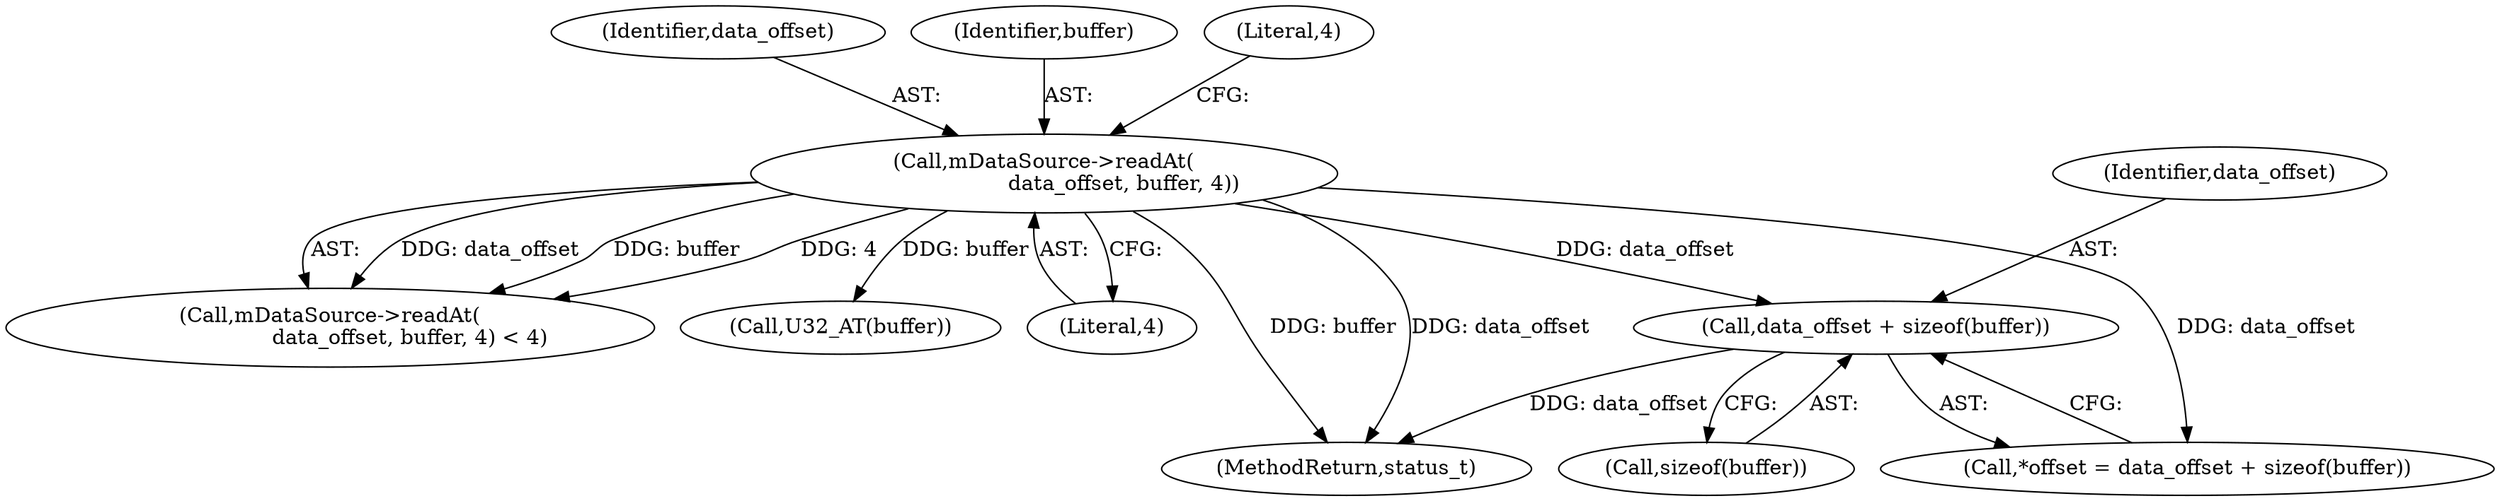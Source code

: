 digraph "0_Android_463a6f807e187828442949d1924e143cf07778c6@API" {
"1002276" [label="(Call,data_offset + sizeof(buffer))"];
"1002242" [label="(Call,mDataSource->readAt(\n                        data_offset, buffer, 4))"];
"1002273" [label="(Call,*offset = data_offset + sizeof(buffer))"];
"1002241" [label="(Call,mDataSource->readAt(\n                        data_offset, buffer, 4) < 4)"];
"1002243" [label="(Identifier,data_offset)"];
"1002242" [label="(Call,mDataSource->readAt(\n                        data_offset, buffer, 4))"];
"1002256" [label="(Call,U32_AT(buffer))"];
"1002245" [label="(Literal,4)"];
"1002278" [label="(Call,sizeof(buffer))"];
"1002277" [label="(Identifier,data_offset)"];
"1002918" [label="(MethodReturn,status_t)"];
"1002244" [label="(Identifier,buffer)"];
"1002276" [label="(Call,data_offset + sizeof(buffer))"];
"1002246" [label="(Literal,4)"];
"1002276" -> "1002273"  [label="AST: "];
"1002276" -> "1002278"  [label="CFG: "];
"1002277" -> "1002276"  [label="AST: "];
"1002278" -> "1002276"  [label="AST: "];
"1002273" -> "1002276"  [label="CFG: "];
"1002276" -> "1002918"  [label="DDG: data_offset"];
"1002242" -> "1002276"  [label="DDG: data_offset"];
"1002242" -> "1002241"  [label="AST: "];
"1002242" -> "1002245"  [label="CFG: "];
"1002243" -> "1002242"  [label="AST: "];
"1002244" -> "1002242"  [label="AST: "];
"1002245" -> "1002242"  [label="AST: "];
"1002246" -> "1002242"  [label="CFG: "];
"1002242" -> "1002918"  [label="DDG: buffer"];
"1002242" -> "1002918"  [label="DDG: data_offset"];
"1002242" -> "1002241"  [label="DDG: data_offset"];
"1002242" -> "1002241"  [label="DDG: buffer"];
"1002242" -> "1002241"  [label="DDG: 4"];
"1002242" -> "1002256"  [label="DDG: buffer"];
"1002242" -> "1002273"  [label="DDG: data_offset"];
}
